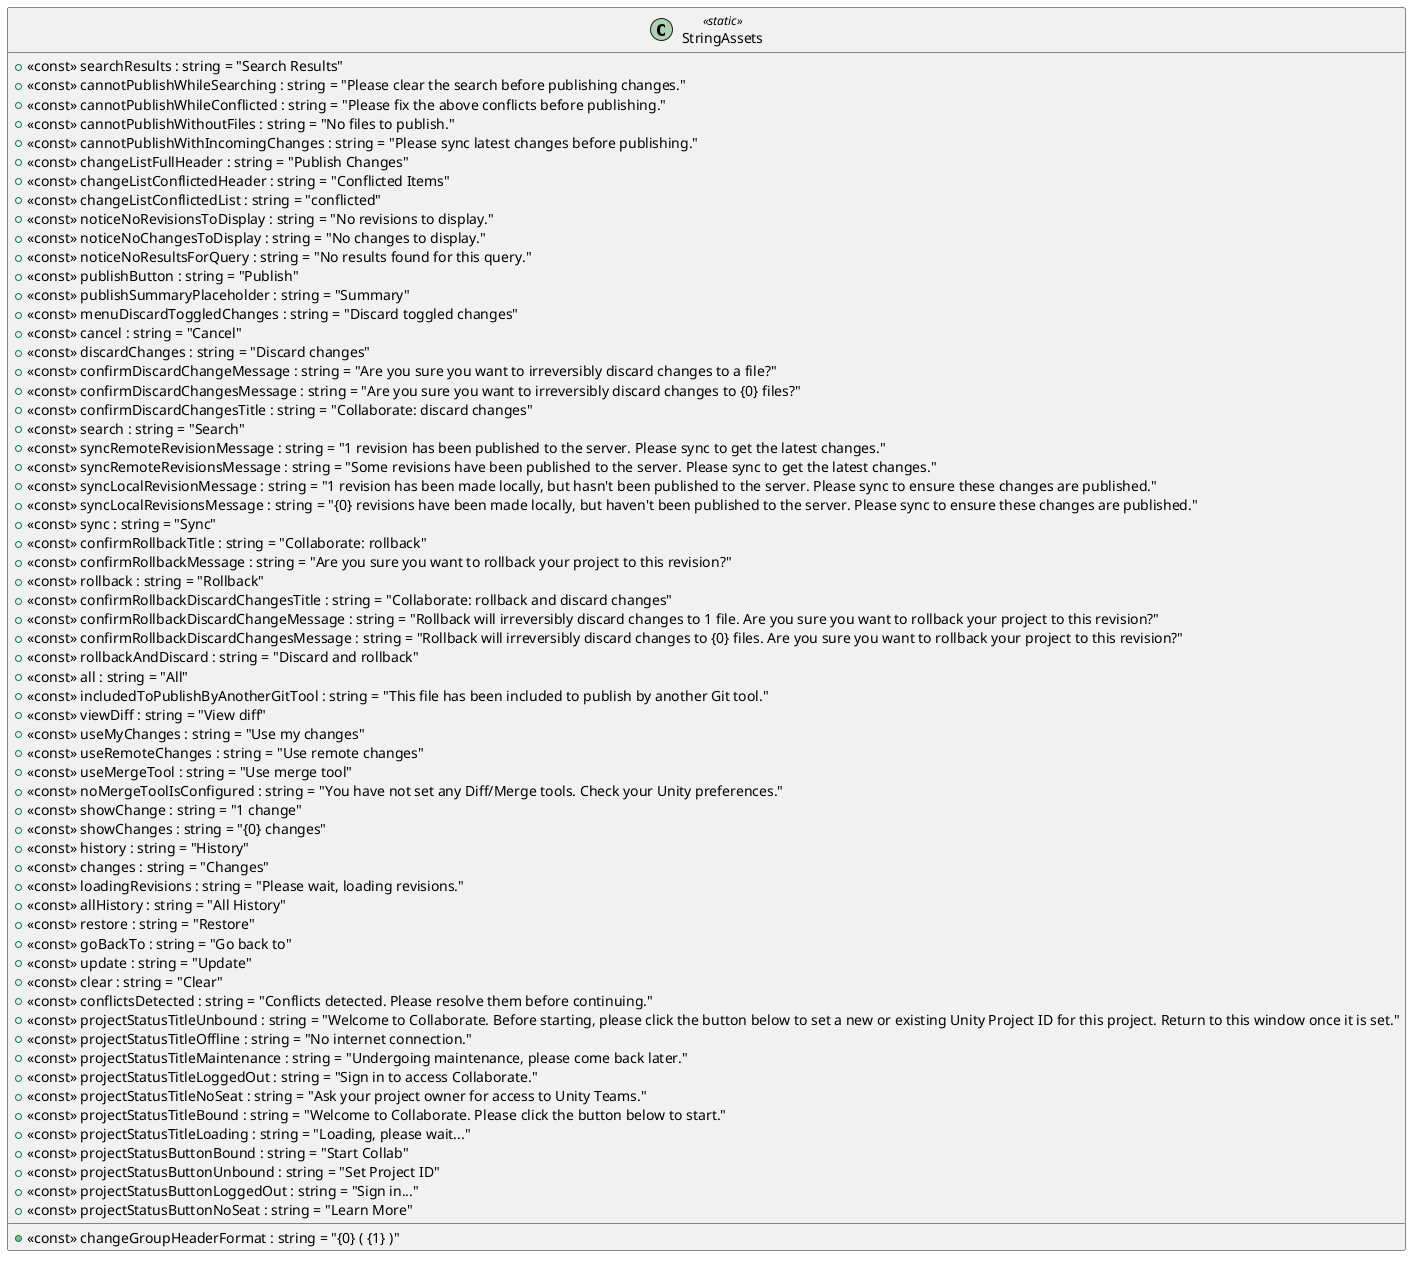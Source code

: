 @startuml
class StringAssets <<static>> {
    + <<const>> searchResults : string = "Search Results"
    + <<const>> cannotPublishWhileSearching : string = "Please clear the search before publishing changes."
    + <<const>> cannotPublishWhileConflicted : string = "Please fix the above conflicts before publishing."
    + <<const>> cannotPublishWithoutFiles : string = "No files to publish."
    + <<const>> cannotPublishWithIncomingChanges : string = "Please sync latest changes before publishing."
    + <<const>> changeListFullHeader : string = "Publish Changes"
    + <<const>> changeListConflictedHeader : string = "Conflicted Items"
    + <<const>> changeListConflictedList : string = "conflicted"
    + <<const>> noticeNoRevisionsToDisplay : string = "No revisions to display."
    + <<const>> noticeNoChangesToDisplay : string = "No changes to display."
    + <<const>> noticeNoResultsForQuery : string = "No results found for this query."
    + <<const>> publishButton : string = "Publish"
    + <<const>> publishSummaryPlaceholder : string = "Summary"
    + <<const>> menuDiscardToggledChanges : string = "Discard toggled changes"
    + <<const>> cancel : string = "Cancel"
    + <<const>> discardChanges : string = "Discard changes"
    + <<const>> confirmDiscardChangeMessage : string = "Are you sure you want to irreversibly discard changes to a file?"
    + <<const>> confirmDiscardChangesMessage : string = "Are you sure you want to irreversibly discard changes to {0&#125; files?"
    + <<const>> confirmDiscardChangesTitle : string = "Collaborate: discard changes"
    + <<const>> search : string = "Search"
    + <<const>> syncRemoteRevisionMessage : string = "1 revision has been published to the server. Please sync to get the latest changes."
    + <<const>> syncRemoteRevisionsMessage : string = "Some revisions have been published to the server. Please sync to get the latest changes."
    + <<const>> syncLocalRevisionMessage : string = "1 revision has been made locally, but hasn't been published to the server. Please sync to ensure these changes are published."
    + <<const>> syncLocalRevisionsMessage : string = "{0&#125; revisions have been made locally, but haven't been published to the server. Please sync to ensure these changes are published."
    + <<const>> sync : string = "Sync"
    + <<const>> confirmRollbackTitle : string = "Collaborate: rollback"
    + <<const>> confirmRollbackMessage : string = "Are you sure you want to rollback your project to this revision?"
    + <<const>> rollback : string = "Rollback"
    + <<const>> confirmRollbackDiscardChangesTitle : string = "Collaborate: rollback and discard changes"
    + <<const>> confirmRollbackDiscardChangeMessage : string = "Rollback will irreversibly discard changes to 1 file. Are you sure you want to rollback your project to this revision?"
    + <<const>> confirmRollbackDiscardChangesMessage : string = "Rollback will irreversibly discard changes to {0&#125; files. Are you sure you want to rollback your project to this revision?"
    + <<const>> rollbackAndDiscard : string = "Discard and rollback"
    + <<const>> all : string = "All"
    + <<const>> includedToPublishByAnotherGitTool : string = "This file has been included to publish by another Git tool."
    + <<const>> viewDiff : string = "View diff"
    + <<const>> useMyChanges : string = "Use my changes"
    + <<const>> useRemoteChanges : string = "Use remote changes"
    + <<const>> useMergeTool : string = "Use merge tool"
    + <<const>> noMergeToolIsConfigured : string = "You have not set any Diff/Merge tools. Check your Unity preferences."
    + <<const>> showChange : string = "1 change"
    + <<const>> showChanges : string = "{0&#125; changes"
    + <<const>> history : string = "History"
    + <<const>> changes : string = "Changes"
    + <<const>> loadingRevisions : string = "Please wait, loading revisions."
    + <<const>> allHistory : string = "All History"
    + <<const>> restore : string = "Restore"
    + <<const>> goBackTo : string = "Go back to"
    + <<const>> update : string = "Update"
    + <<const>> clear : string = "Clear"
    + <<const>> changeGroupHeaderFormat : string = "{0&#125; ( {1&#125; )"
    + <<const>> conflictsDetected : string = "Conflicts detected. Please resolve them before continuing."
    + <<const>> projectStatusTitleUnbound : string = "Welcome to Collaborate. Before starting, please click the button below to set a new or existing Unity Project ID for this project. Return to this window once it is set."
    + <<const>> projectStatusTitleOffline : string = "No internet connection."
    + <<const>> projectStatusTitleMaintenance : string = "Undergoing maintenance, please come back later."
    + <<const>> projectStatusTitleLoggedOut : string = "Sign in to access Collaborate."
    + <<const>> projectStatusTitleNoSeat : string = "Ask your project owner for access to Unity Teams."
    + <<const>> projectStatusTitleBound : string = "Welcome to Collaborate. Please click the button below to start."
    + <<const>> projectStatusTitleLoading : string = "Loading, please wait..."
    + <<const>> projectStatusButtonBound : string = "Start Collab"
    + <<const>> projectStatusButtonUnbound : string = "Set Project ID"
    + <<const>> projectStatusButtonLoggedOut : string = "Sign in..."
    + <<const>> projectStatusButtonNoSeat : string = "Learn More"
}
@enduml
